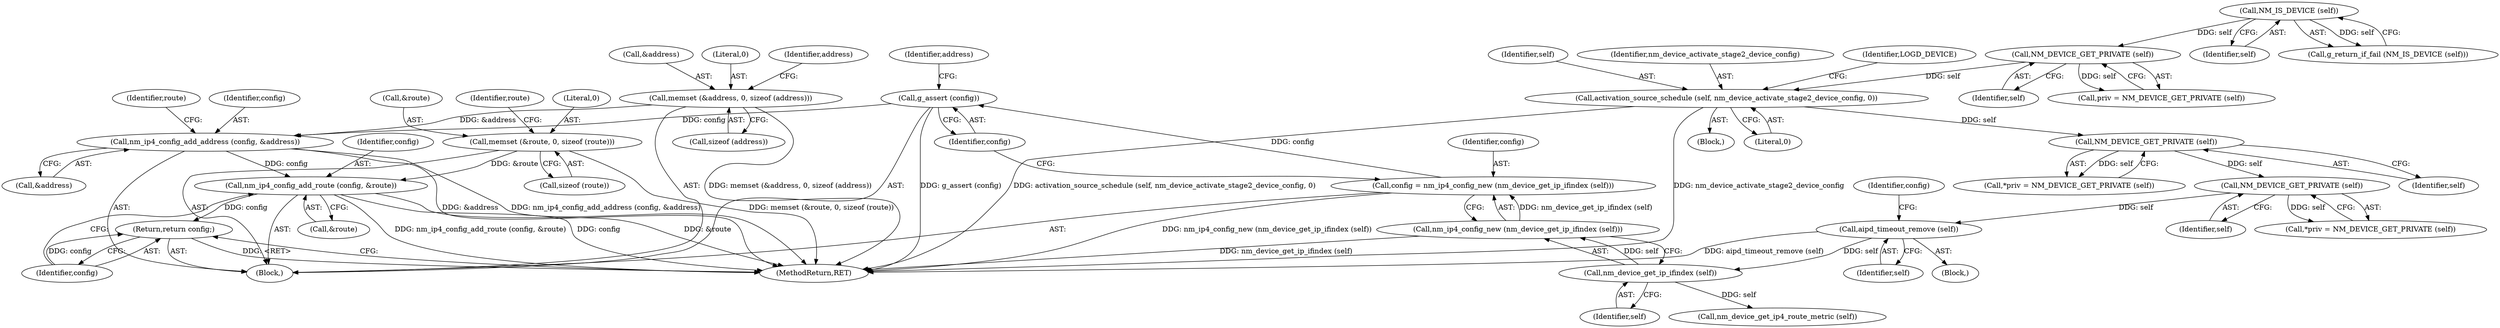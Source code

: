 digraph "0_NetworkManager_d5fc88e573fa58b93034b04d35a2454f5d28cad9@pointer" {
"1004036" [label="(Call,nm_ip4_config_add_route (config, &route))"];
"1004004" [label="(Call,nm_ip4_config_add_address (config, &address))"];
"1003981" [label="(Call,g_assert (config))"];
"1003976" [label="(Call,config = nm_ip4_config_new (nm_device_get_ip_ifindex (self)))"];
"1003978" [label="(Call,nm_ip4_config_new (nm_device_get_ip_ifindex (self)))"];
"1003979" [label="(Call,nm_device_get_ip_ifindex (self))"];
"1003967" [label="(Call,aipd_timeout_remove (self))"];
"1003928" [label="(Call,NM_DEVICE_GET_PRIVATE (self))"];
"1003908" [label="(Call,NM_DEVICE_GET_PRIVATE (self))"];
"1003897" [label="(Call,activation_source_schedule (self, nm_device_activate_stage2_device_config, 0))"];
"1003891" [label="(Call,NM_DEVICE_GET_PRIVATE (self))"];
"1003887" [label="(Call,NM_IS_DEVICE (self))"];
"1003983" [label="(Call,memset (&address, 0, sizeof (address)))"];
"1004008" [label="(Call,memset (&route, 0, sizeof (route)))"];
"1004040" [label="(Return,return config;)"];
"1003968" [label="(Identifier,self)"];
"1003888" [label="(Identifier,self)"];
"1003929" [label="(Identifier,self)"];
"1003982" [label="(Identifier,config)"];
"1003926" [label="(Call,*priv = NM_DEVICE_GET_PRIVATE (self))"];
"1003892" [label="(Identifier,self)"];
"1003985" [label="(Identifier,address)"];
"1003902" [label="(Identifier,LOGD_DEVICE)"];
"1004010" [label="(Identifier,route)"];
"1003908" [label="(Call,NM_DEVICE_GET_PRIVATE (self))"];
"1003887" [label="(Call,NM_IS_DEVICE (self))"];
"1004011" [label="(Literal,0)"];
"1003924" [label="(Block,)"];
"1003981" [label="(Call,g_assert (config))"];
"1003889" [label="(Call,priv = NM_DEVICE_GET_PRIVATE (self))"];
"1004009" [label="(Call,&route)"];
"1004040" [label="(Return,return config;)"];
"1003980" [label="(Identifier,self)"];
"1003900" [label="(Literal,0)"];
"1003909" [label="(Identifier,self)"];
"1004008" [label="(Call,memset (&route, 0, sizeof (route)))"];
"1003978" [label="(Call,nm_ip4_config_new (nm_device_get_ip_ifindex (self)))"];
"1004038" [label="(Call,&route)"];
"1003928" [label="(Call,NM_DEVICE_GET_PRIVATE (self))"];
"1003886" [label="(Call,g_return_if_fail (NM_IS_DEVICE (self)))"];
"1004016" [label="(Identifier,route)"];
"1003977" [label="(Identifier,config)"];
"1004004" [label="(Call,nm_ip4_config_add_address (config, &address))"];
"1003983" [label="(Call,memset (&address, 0, sizeof (address)))"];
"1004012" [label="(Call,sizeof (route))"];
"1004037" [label="(Identifier,config)"];
"1003972" [label="(Identifier,config)"];
"1003898" [label="(Identifier,self)"];
"1003987" [label="(Call,sizeof (address))"];
"1003984" [label="(Call,&address)"];
"1004005" [label="(Identifier,config)"];
"1003891" [label="(Call,NM_DEVICE_GET_PRIVATE (self))"];
"1004036" [label="(Call,nm_ip4_config_add_route (config, &route))"];
"1003979" [label="(Call,nm_device_get_ip_ifindex (self))"];
"1003884" [label="(Block,)"];
"1003986" [label="(Literal,0)"];
"1003906" [label="(Call,*priv = NM_DEVICE_GET_PRIVATE (self))"];
"1003991" [label="(Identifier,address)"];
"1004006" [label="(Call,&address)"];
"1003899" [label="(Identifier,nm_device_activate_stage2_device_config)"];
"1004041" [label="(Identifier,config)"];
"1003967" [label="(Call,aipd_timeout_remove (self))"];
"1003897" [label="(Call,activation_source_schedule (self, nm_device_activate_stage2_device_config, 0))"];
"1003969" [label="(Block,)"];
"1004034" [label="(Call,nm_device_get_ip4_route_metric (self))"];
"1003976" [label="(Call,config = nm_ip4_config_new (nm_device_get_ip_ifindex (self)))"];
"1007368" [label="(MethodReturn,RET)"];
"1004036" -> "1003969"  [label="AST: "];
"1004036" -> "1004038"  [label="CFG: "];
"1004037" -> "1004036"  [label="AST: "];
"1004038" -> "1004036"  [label="AST: "];
"1004041" -> "1004036"  [label="CFG: "];
"1004036" -> "1007368"  [label="DDG: &route"];
"1004036" -> "1007368"  [label="DDG: nm_ip4_config_add_route (config, &route)"];
"1004036" -> "1007368"  [label="DDG: config"];
"1004004" -> "1004036"  [label="DDG: config"];
"1004008" -> "1004036"  [label="DDG: &route"];
"1004036" -> "1004040"  [label="DDG: config"];
"1004004" -> "1003969"  [label="AST: "];
"1004004" -> "1004006"  [label="CFG: "];
"1004005" -> "1004004"  [label="AST: "];
"1004006" -> "1004004"  [label="AST: "];
"1004010" -> "1004004"  [label="CFG: "];
"1004004" -> "1007368"  [label="DDG: &address"];
"1004004" -> "1007368"  [label="DDG: nm_ip4_config_add_address (config, &address)"];
"1003981" -> "1004004"  [label="DDG: config"];
"1003983" -> "1004004"  [label="DDG: &address"];
"1003981" -> "1003969"  [label="AST: "];
"1003981" -> "1003982"  [label="CFG: "];
"1003982" -> "1003981"  [label="AST: "];
"1003985" -> "1003981"  [label="CFG: "];
"1003981" -> "1007368"  [label="DDG: g_assert (config)"];
"1003976" -> "1003981"  [label="DDG: config"];
"1003976" -> "1003969"  [label="AST: "];
"1003976" -> "1003978"  [label="CFG: "];
"1003977" -> "1003976"  [label="AST: "];
"1003978" -> "1003976"  [label="AST: "];
"1003982" -> "1003976"  [label="CFG: "];
"1003976" -> "1007368"  [label="DDG: nm_ip4_config_new (nm_device_get_ip_ifindex (self))"];
"1003978" -> "1003976"  [label="DDG: nm_device_get_ip_ifindex (self)"];
"1003978" -> "1003979"  [label="CFG: "];
"1003979" -> "1003978"  [label="AST: "];
"1003978" -> "1007368"  [label="DDG: nm_device_get_ip_ifindex (self)"];
"1003979" -> "1003978"  [label="DDG: self"];
"1003979" -> "1003980"  [label="CFG: "];
"1003980" -> "1003979"  [label="AST: "];
"1003967" -> "1003979"  [label="DDG: self"];
"1003979" -> "1004034"  [label="DDG: self"];
"1003967" -> "1003924"  [label="AST: "];
"1003967" -> "1003968"  [label="CFG: "];
"1003968" -> "1003967"  [label="AST: "];
"1003972" -> "1003967"  [label="CFG: "];
"1003967" -> "1007368"  [label="DDG: aipd_timeout_remove (self)"];
"1003928" -> "1003967"  [label="DDG: self"];
"1003928" -> "1003926"  [label="AST: "];
"1003928" -> "1003929"  [label="CFG: "];
"1003929" -> "1003928"  [label="AST: "];
"1003926" -> "1003928"  [label="CFG: "];
"1003928" -> "1003926"  [label="DDG: self"];
"1003908" -> "1003928"  [label="DDG: self"];
"1003908" -> "1003906"  [label="AST: "];
"1003908" -> "1003909"  [label="CFG: "];
"1003909" -> "1003908"  [label="AST: "];
"1003906" -> "1003908"  [label="CFG: "];
"1003908" -> "1003906"  [label="DDG: self"];
"1003897" -> "1003908"  [label="DDG: self"];
"1003897" -> "1003884"  [label="AST: "];
"1003897" -> "1003900"  [label="CFG: "];
"1003898" -> "1003897"  [label="AST: "];
"1003899" -> "1003897"  [label="AST: "];
"1003900" -> "1003897"  [label="AST: "];
"1003902" -> "1003897"  [label="CFG: "];
"1003897" -> "1007368"  [label="DDG: activation_source_schedule (self, nm_device_activate_stage2_device_config, 0)"];
"1003897" -> "1007368"  [label="DDG: nm_device_activate_stage2_device_config"];
"1003891" -> "1003897"  [label="DDG: self"];
"1003891" -> "1003889"  [label="AST: "];
"1003891" -> "1003892"  [label="CFG: "];
"1003892" -> "1003891"  [label="AST: "];
"1003889" -> "1003891"  [label="CFG: "];
"1003891" -> "1003889"  [label="DDG: self"];
"1003887" -> "1003891"  [label="DDG: self"];
"1003887" -> "1003886"  [label="AST: "];
"1003887" -> "1003888"  [label="CFG: "];
"1003888" -> "1003887"  [label="AST: "];
"1003886" -> "1003887"  [label="CFG: "];
"1003887" -> "1003886"  [label="DDG: self"];
"1003983" -> "1003969"  [label="AST: "];
"1003983" -> "1003987"  [label="CFG: "];
"1003984" -> "1003983"  [label="AST: "];
"1003986" -> "1003983"  [label="AST: "];
"1003987" -> "1003983"  [label="AST: "];
"1003991" -> "1003983"  [label="CFG: "];
"1003983" -> "1007368"  [label="DDG: memset (&address, 0, sizeof (address))"];
"1004008" -> "1003969"  [label="AST: "];
"1004008" -> "1004012"  [label="CFG: "];
"1004009" -> "1004008"  [label="AST: "];
"1004011" -> "1004008"  [label="AST: "];
"1004012" -> "1004008"  [label="AST: "];
"1004016" -> "1004008"  [label="CFG: "];
"1004008" -> "1007368"  [label="DDG: memset (&route, 0, sizeof (route))"];
"1004040" -> "1003969"  [label="AST: "];
"1004040" -> "1004041"  [label="CFG: "];
"1004041" -> "1004040"  [label="AST: "];
"1007368" -> "1004040"  [label="CFG: "];
"1004040" -> "1007368"  [label="DDG: <RET>"];
"1004041" -> "1004040"  [label="DDG: config"];
}
